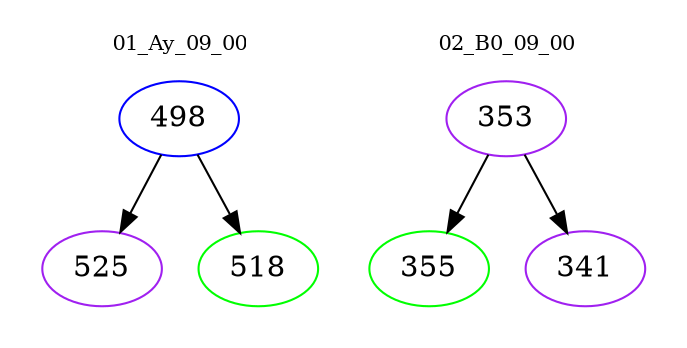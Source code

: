 digraph{
subgraph cluster_0 {
color = white
label = "01_Ay_09_00";
fontsize=10;
T0_498 [label="498", color="blue"]
T0_498 -> T0_525 [color="black"]
T0_525 [label="525", color="purple"]
T0_498 -> T0_518 [color="black"]
T0_518 [label="518", color="green"]
}
subgraph cluster_1 {
color = white
label = "02_B0_09_00";
fontsize=10;
T1_353 [label="353", color="purple"]
T1_353 -> T1_355 [color="black"]
T1_355 [label="355", color="green"]
T1_353 -> T1_341 [color="black"]
T1_341 [label="341", color="purple"]
}
}
